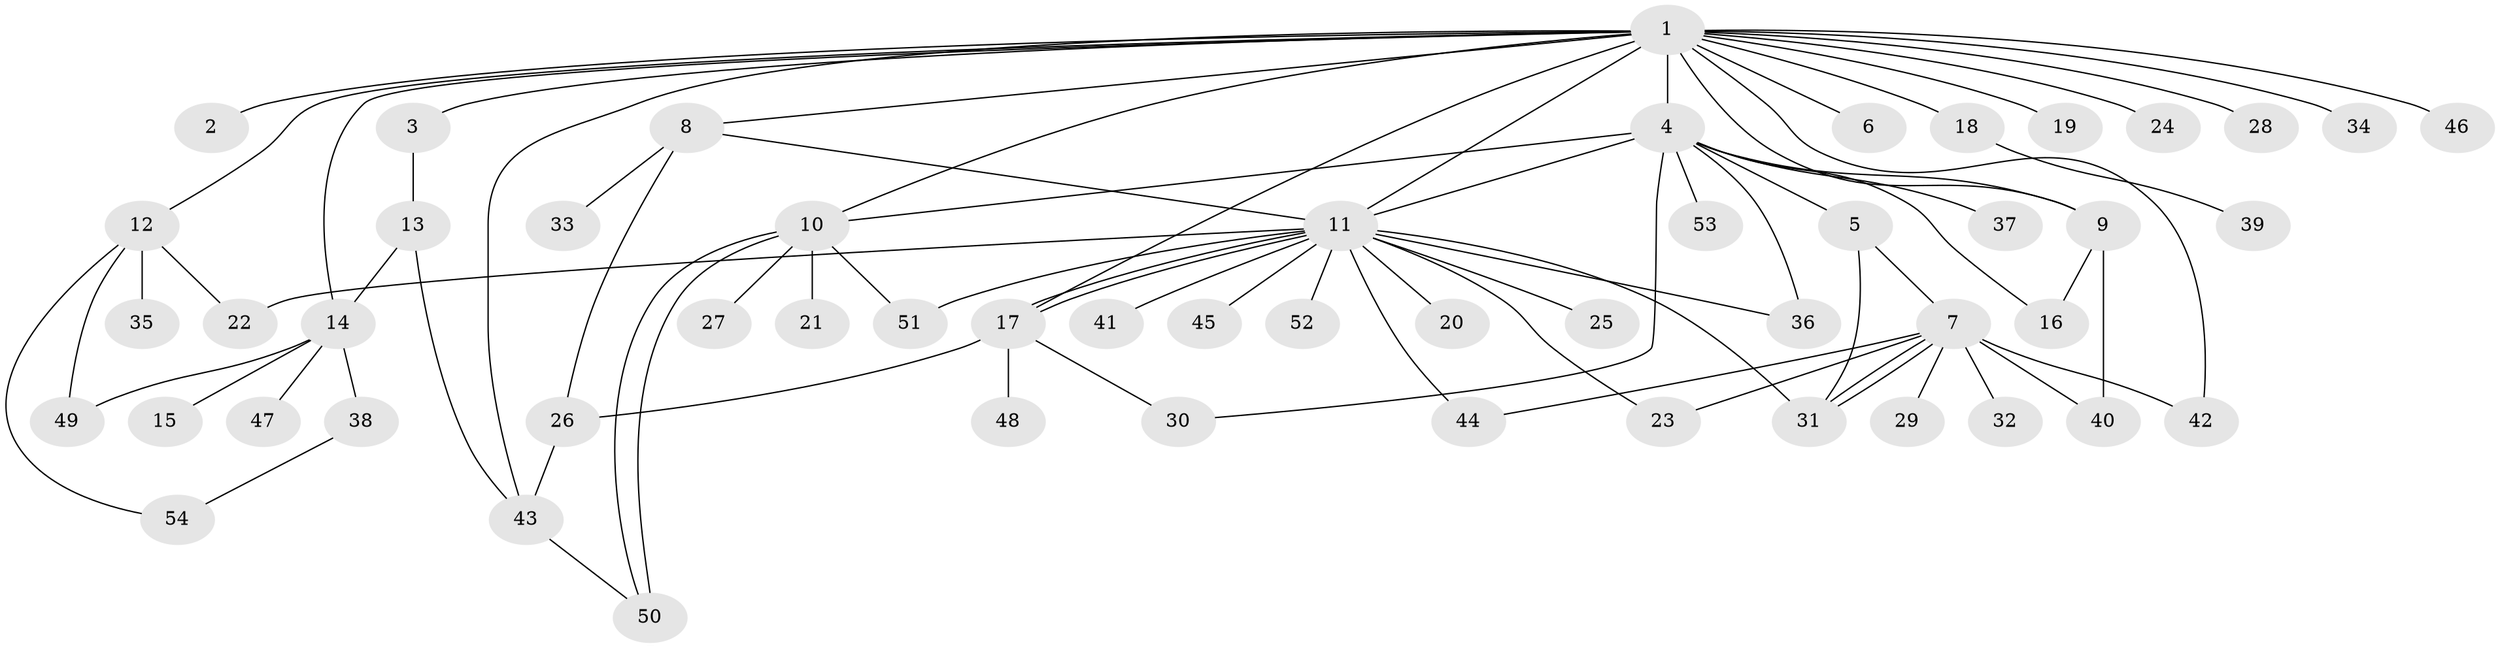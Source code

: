 // Generated by graph-tools (version 1.1) at 2025/47/03/09/25 04:47:37]
// undirected, 54 vertices, 79 edges
graph export_dot {
graph [start="1"]
  node [color=gray90,style=filled];
  1;
  2;
  3;
  4;
  5;
  6;
  7;
  8;
  9;
  10;
  11;
  12;
  13;
  14;
  15;
  16;
  17;
  18;
  19;
  20;
  21;
  22;
  23;
  24;
  25;
  26;
  27;
  28;
  29;
  30;
  31;
  32;
  33;
  34;
  35;
  36;
  37;
  38;
  39;
  40;
  41;
  42;
  43;
  44;
  45;
  46;
  47;
  48;
  49;
  50;
  51;
  52;
  53;
  54;
  1 -- 2;
  1 -- 3;
  1 -- 4;
  1 -- 6;
  1 -- 8;
  1 -- 9;
  1 -- 10;
  1 -- 11;
  1 -- 12;
  1 -- 14;
  1 -- 17;
  1 -- 18;
  1 -- 19;
  1 -- 24;
  1 -- 28;
  1 -- 34;
  1 -- 42;
  1 -- 43;
  1 -- 46;
  3 -- 13;
  4 -- 5;
  4 -- 9;
  4 -- 10;
  4 -- 11;
  4 -- 16;
  4 -- 30;
  4 -- 36;
  4 -- 37;
  4 -- 53;
  5 -- 7;
  5 -- 31;
  7 -- 23;
  7 -- 29;
  7 -- 31;
  7 -- 31;
  7 -- 32;
  7 -- 40;
  7 -- 42;
  7 -- 44;
  8 -- 11;
  8 -- 26;
  8 -- 33;
  9 -- 16;
  9 -- 40;
  10 -- 21;
  10 -- 27;
  10 -- 50;
  10 -- 50;
  10 -- 51;
  11 -- 17;
  11 -- 17;
  11 -- 20;
  11 -- 22;
  11 -- 23;
  11 -- 25;
  11 -- 31;
  11 -- 36;
  11 -- 41;
  11 -- 44;
  11 -- 45;
  11 -- 51;
  11 -- 52;
  12 -- 22;
  12 -- 35;
  12 -- 49;
  12 -- 54;
  13 -- 14;
  13 -- 43;
  14 -- 15;
  14 -- 38;
  14 -- 47;
  14 -- 49;
  17 -- 26;
  17 -- 30;
  17 -- 48;
  18 -- 39;
  26 -- 43;
  38 -- 54;
  43 -- 50;
}
